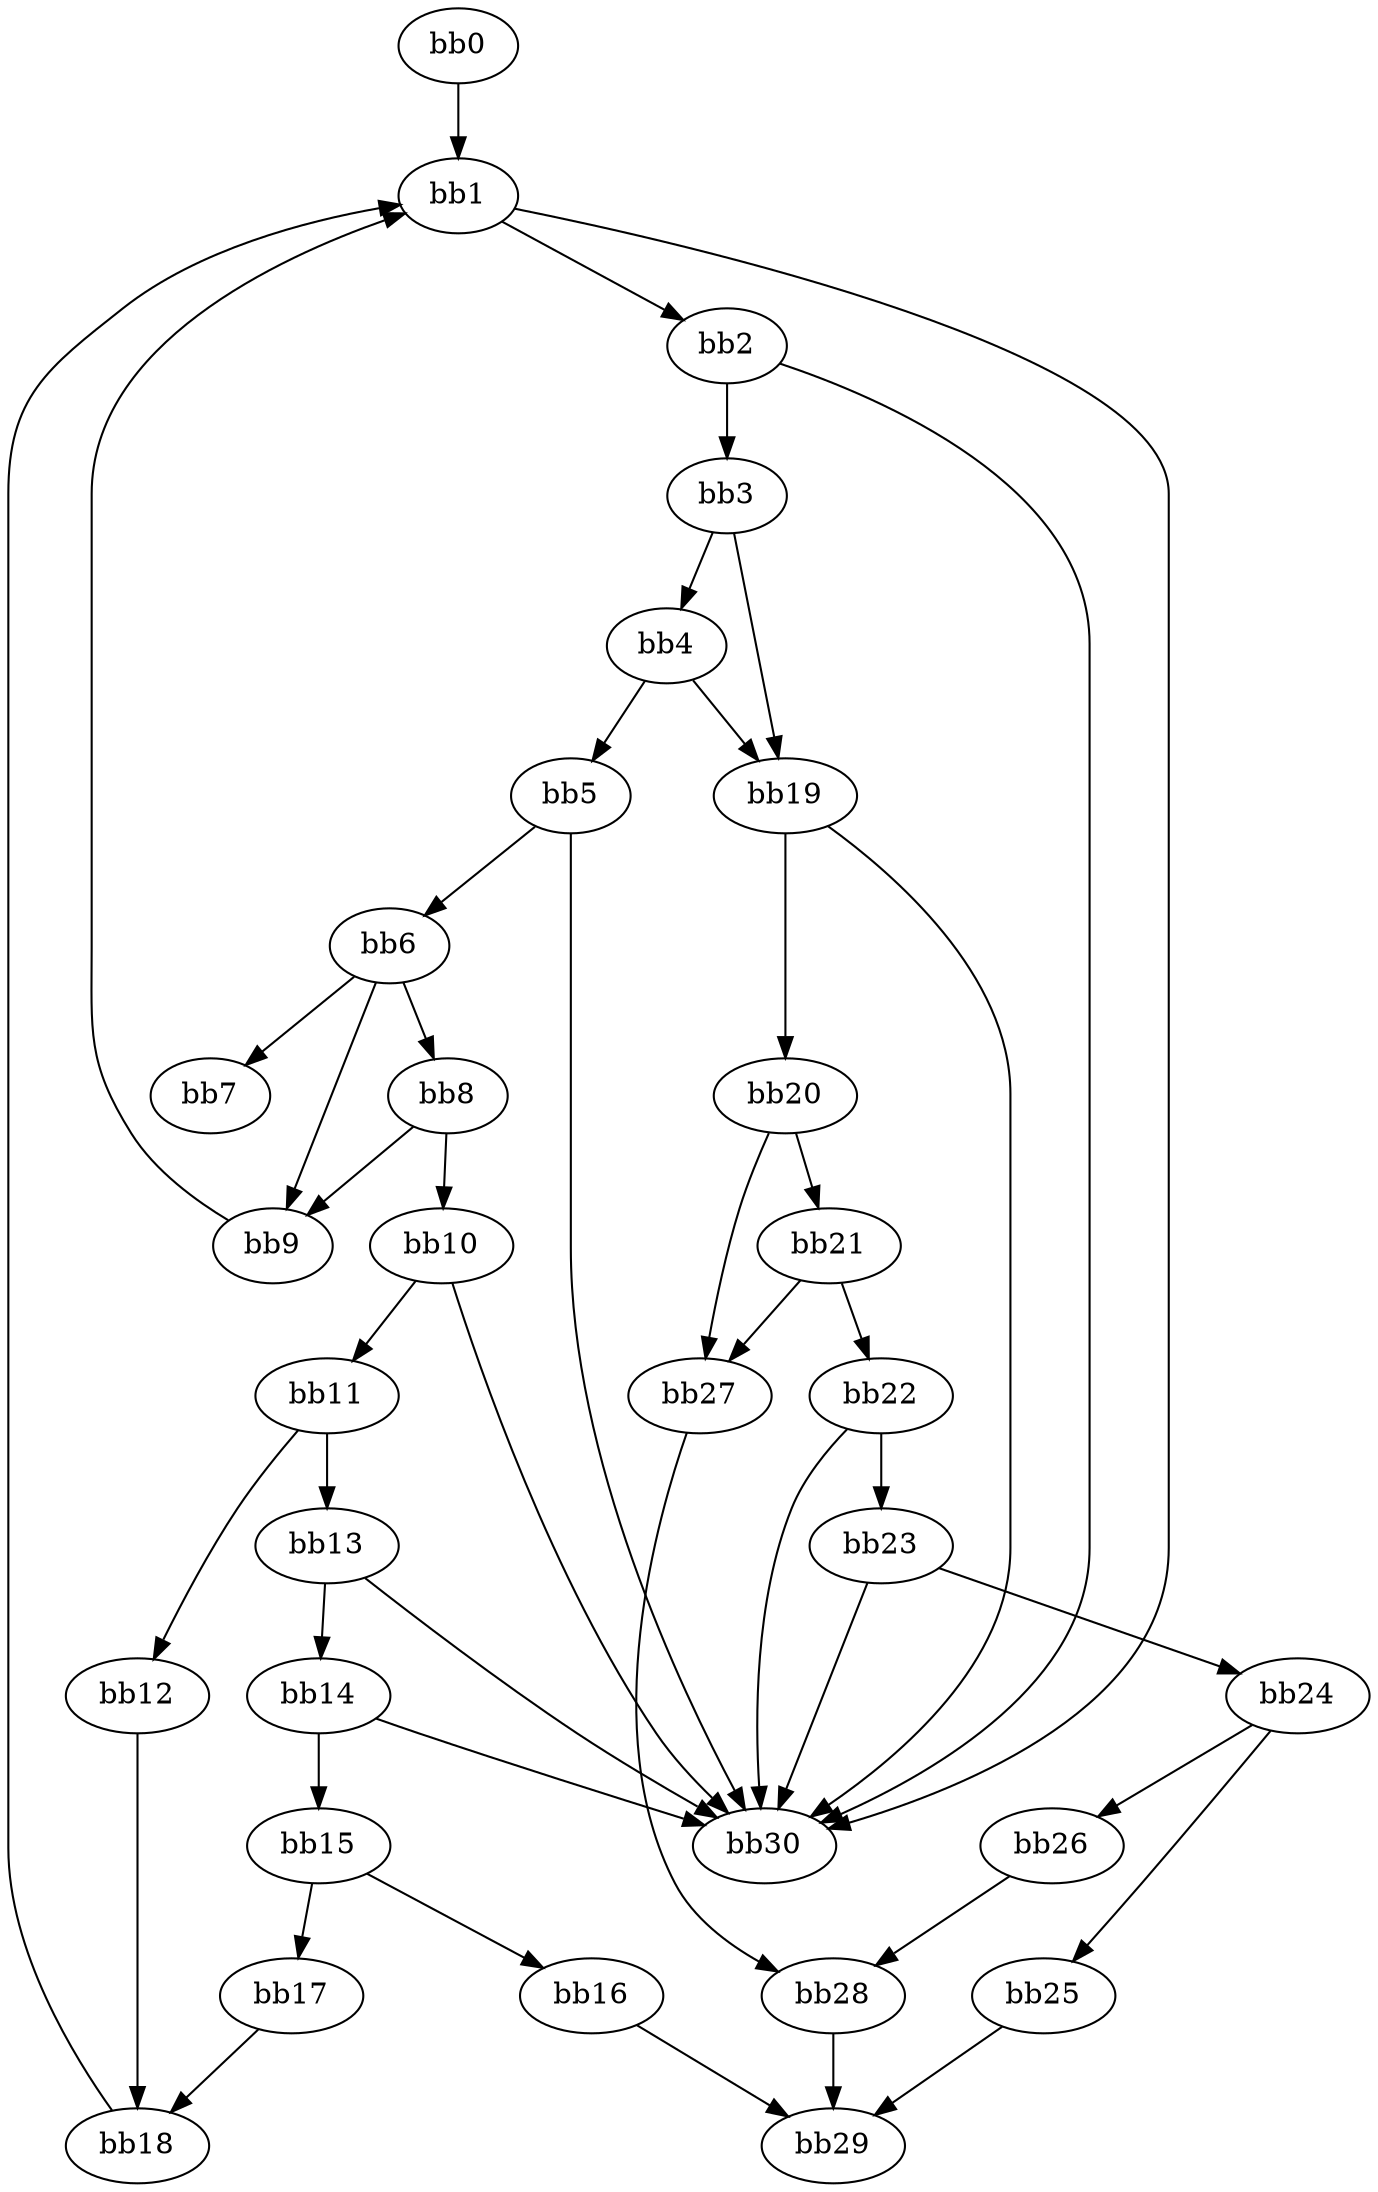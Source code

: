 digraph {
    0 [ label = "bb0\l" ]
    1 [ label = "bb1\l" ]
    2 [ label = "bb2\l" ]
    3 [ label = "bb3\l" ]
    4 [ label = "bb4\l" ]
    5 [ label = "bb5\l" ]
    6 [ label = "bb6\l" ]
    7 [ label = "bb7\l" ]
    8 [ label = "bb8\l" ]
    9 [ label = "bb9\l" ]
    10 [ label = "bb10\l" ]
    11 [ label = "bb11\l" ]
    12 [ label = "bb12\l" ]
    13 [ label = "bb13\l" ]
    14 [ label = "bb14\l" ]
    15 [ label = "bb15\l" ]
    16 [ label = "bb16\l" ]
    17 [ label = "bb17\l" ]
    18 [ label = "bb18\l" ]
    19 [ label = "bb19\l" ]
    20 [ label = "bb20\l" ]
    21 [ label = "bb21\l" ]
    22 [ label = "bb22\l" ]
    23 [ label = "bb23\l" ]
    24 [ label = "bb24\l" ]
    25 [ label = "bb25\l" ]
    26 [ label = "bb26\l" ]
    27 [ label = "bb27\l" ]
    28 [ label = "bb28\l" ]
    29 [ label = "bb29\l" ]
    30 [ label = "bb30\l" ]
    0 -> 1 [ ]
    1 -> 2 [ ]
    1 -> 30 [ ]
    2 -> 3 [ ]
    2 -> 30 [ ]
    3 -> 4 [ ]
    3 -> 19 [ ]
    4 -> 5 [ ]
    4 -> 19 [ ]
    5 -> 6 [ ]
    5 -> 30 [ ]
    6 -> 7 [ ]
    6 -> 8 [ ]
    6 -> 9 [ ]
    8 -> 9 [ ]
    8 -> 10 [ ]
    9 -> 1 [ ]
    10 -> 11 [ ]
    10 -> 30 [ ]
    11 -> 12 [ ]
    11 -> 13 [ ]
    12 -> 18 [ ]
    13 -> 14 [ ]
    13 -> 30 [ ]
    14 -> 15 [ ]
    14 -> 30 [ ]
    15 -> 16 [ ]
    15 -> 17 [ ]
    16 -> 29 [ ]
    17 -> 18 [ ]
    18 -> 1 [ ]
    19 -> 20 [ ]
    19 -> 30 [ ]
    20 -> 21 [ ]
    20 -> 27 [ ]
    21 -> 22 [ ]
    21 -> 27 [ ]
    22 -> 23 [ ]
    22 -> 30 [ ]
    23 -> 24 [ ]
    23 -> 30 [ ]
    24 -> 25 [ ]
    24 -> 26 [ ]
    25 -> 29 [ ]
    26 -> 28 [ ]
    27 -> 28 [ ]
    28 -> 29 [ ]
}

